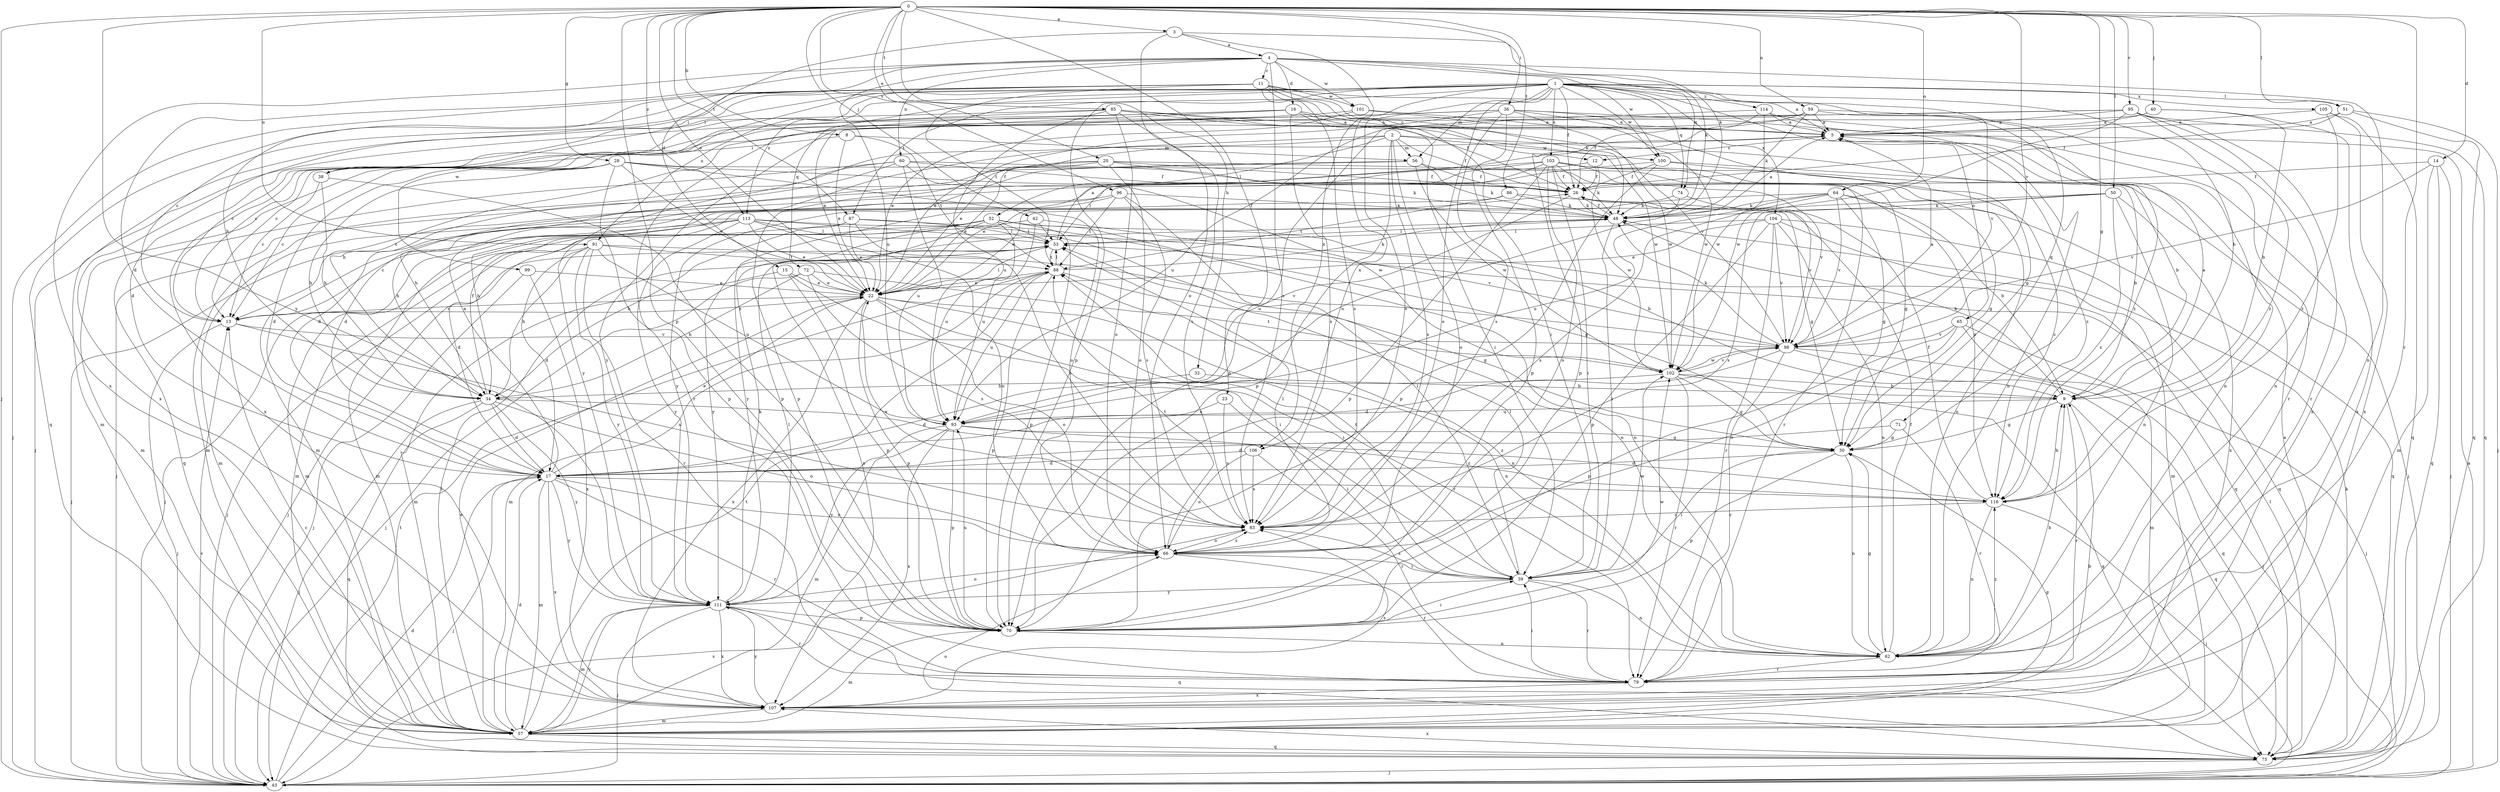 strict digraph  {
0;
1;
2;
3;
4;
5;
8;
9;
11;
12;
13;
14;
15;
16;
17;
20;
22;
23;
26;
28;
30;
32;
34;
36;
38;
39;
40;
42;
43;
48;
50;
51;
52;
53;
56;
57;
59;
60;
62;
64;
65;
66;
70;
71;
72;
74;
75;
79;
83;
85;
86;
87;
88;
91;
93;
95;
96;
98;
99;
100;
101;
102;
103;
104;
105;
106;
107;
111;
113;
114;
116;
0 -> 3  [label=a];
0 -> 8  [label=b];
0 -> 14  [label=d];
0 -> 20  [label=e];
0 -> 22  [label=e];
0 -> 23  [label=f];
0 -> 28  [label=g];
0 -> 30  [label=g];
0 -> 32  [label=h];
0 -> 36  [label=i];
0 -> 40  [label=j];
0 -> 42  [label=j];
0 -> 43  [label=j];
0 -> 50  [label=l];
0 -> 51  [label=l];
0 -> 59  [label=n];
0 -> 64  [label=o];
0 -> 70  [label=p];
0 -> 79  [label=r];
0 -> 85  [label=t];
0 -> 86  [label=t];
0 -> 87  [label=t];
0 -> 91  [label=u];
0 -> 95  [label=v];
0 -> 96  [label=v];
0 -> 98  [label=v];
0 -> 111  [label=y];
0 -> 113  [label=z];
1 -> 9  [label=b];
1 -> 26  [label=f];
1 -> 38  [label=i];
1 -> 51  [label=l];
1 -> 56  [label=m];
1 -> 65  [label=o];
1 -> 66  [label=o];
1 -> 70  [label=p];
1 -> 71  [label=q];
1 -> 72  [label=q];
1 -> 74  [label=q];
1 -> 83  [label=s];
1 -> 87  [label=t];
1 -> 91  [label=u];
1 -> 98  [label=v];
1 -> 99  [label=w];
1 -> 100  [label=w];
1 -> 103  [label=x];
1 -> 104  [label=x];
1 -> 105  [label=x];
1 -> 106  [label=x];
1 -> 113  [label=z];
1 -> 114  [label=z];
2 -> 9  [label=b];
2 -> 22  [label=e];
2 -> 26  [label=f];
2 -> 52  [label=l];
2 -> 56  [label=m];
2 -> 66  [label=o];
2 -> 70  [label=p];
2 -> 83  [label=s];
2 -> 100  [label=w];
2 -> 111  [label=y];
3 -> 4  [label=a];
3 -> 15  [label=d];
3 -> 48  [label=k];
3 -> 66  [label=o];
3 -> 106  [label=x];
4 -> 11  [label=c];
4 -> 16  [label=d];
4 -> 17  [label=d];
4 -> 34  [label=h];
4 -> 48  [label=k];
4 -> 60  [label=n];
4 -> 62  [label=n];
4 -> 74  [label=q];
4 -> 83  [label=s];
4 -> 93  [label=u];
4 -> 100  [label=w];
4 -> 101  [label=w];
4 -> 107  [label=x];
5 -> 12  [label=c];
5 -> 116  [label=z];
8 -> 22  [label=e];
8 -> 38  [label=i];
8 -> 56  [label=m];
8 -> 88  [label=t];
9 -> 5  [label=a];
9 -> 30  [label=g];
9 -> 48  [label=k];
9 -> 75  [label=q];
9 -> 79  [label=r];
9 -> 93  [label=u];
11 -> 5  [label=a];
11 -> 12  [label=c];
11 -> 13  [label=c];
11 -> 38  [label=i];
11 -> 39  [label=i];
11 -> 43  [label=j];
11 -> 48  [label=k];
11 -> 75  [label=q];
11 -> 83  [label=s];
11 -> 88  [label=t];
11 -> 101  [label=w];
11 -> 107  [label=x];
12 -> 26  [label=f];
12 -> 57  [label=m];
12 -> 102  [label=w];
13 -> 22  [label=e];
13 -> 43  [label=j];
13 -> 83  [label=s];
13 -> 98  [label=v];
14 -> 26  [label=f];
14 -> 43  [label=j];
14 -> 57  [label=m];
14 -> 75  [label=q];
14 -> 98  [label=v];
15 -> 22  [label=e];
15 -> 39  [label=i];
15 -> 57  [label=m];
15 -> 70  [label=p];
16 -> 5  [label=a];
16 -> 22  [label=e];
16 -> 39  [label=i];
16 -> 79  [label=r];
16 -> 83  [label=s];
16 -> 98  [label=v];
16 -> 107  [label=x];
17 -> 5  [label=a];
17 -> 22  [label=e];
17 -> 43  [label=j];
17 -> 57  [label=m];
17 -> 66  [label=o];
17 -> 79  [label=r];
17 -> 107  [label=x];
17 -> 111  [label=y];
17 -> 116  [label=z];
20 -> 17  [label=d];
20 -> 22  [label=e];
20 -> 26  [label=f];
20 -> 30  [label=g];
20 -> 48  [label=k];
20 -> 66  [label=o];
20 -> 70  [label=p];
22 -> 13  [label=c];
22 -> 39  [label=i];
22 -> 53  [label=l];
22 -> 62  [label=n];
22 -> 66  [label=o];
22 -> 70  [label=p];
22 -> 79  [label=r];
22 -> 107  [label=x];
23 -> 39  [label=i];
23 -> 83  [label=s];
23 -> 93  [label=u];
26 -> 48  [label=k];
26 -> 93  [label=u];
28 -> 13  [label=c];
28 -> 17  [label=d];
28 -> 22  [label=e];
28 -> 26  [label=f];
28 -> 34  [label=h];
28 -> 57  [label=m];
28 -> 66  [label=o];
28 -> 70  [label=p];
28 -> 116  [label=z];
30 -> 17  [label=d];
30 -> 39  [label=i];
30 -> 62  [label=n];
30 -> 70  [label=p];
32 -> 9  [label=b];
32 -> 17  [label=d];
34 -> 17  [label=d];
34 -> 26  [label=f];
34 -> 43  [label=j];
34 -> 66  [label=o];
34 -> 75  [label=q];
34 -> 111  [label=y];
34 -> 116  [label=z];
36 -> 5  [label=a];
36 -> 13  [label=c];
36 -> 22  [label=e];
36 -> 30  [label=g];
36 -> 62  [label=n];
36 -> 70  [label=p];
36 -> 83  [label=s];
36 -> 102  [label=w];
36 -> 111  [label=y];
38 -> 13  [label=c];
38 -> 34  [label=h];
38 -> 70  [label=p];
39 -> 53  [label=l];
39 -> 62  [label=n];
39 -> 79  [label=r];
39 -> 83  [label=s];
39 -> 88  [label=t];
39 -> 102  [label=w];
39 -> 111  [label=y];
40 -> 5  [label=a];
40 -> 9  [label=b];
40 -> 13  [label=c];
40 -> 107  [label=x];
42 -> 53  [label=l];
42 -> 57  [label=m];
42 -> 93  [label=u];
42 -> 98  [label=v];
43 -> 5  [label=a];
43 -> 13  [label=c];
43 -> 17  [label=d];
43 -> 83  [label=s];
43 -> 88  [label=t];
48 -> 5  [label=a];
48 -> 26  [label=f];
48 -> 39  [label=i];
48 -> 53  [label=l];
50 -> 22  [label=e];
50 -> 48  [label=k];
50 -> 62  [label=n];
50 -> 83  [label=s];
50 -> 107  [label=x];
50 -> 116  [label=z];
51 -> 5  [label=a];
51 -> 26  [label=f];
51 -> 43  [label=j];
51 -> 75  [label=q];
52 -> 17  [label=d];
52 -> 43  [label=j];
52 -> 53  [label=l];
52 -> 62  [label=n];
52 -> 70  [label=p];
52 -> 75  [label=q];
52 -> 93  [label=u];
52 -> 107  [label=x];
52 -> 111  [label=y];
53 -> 5  [label=a];
53 -> 43  [label=j];
53 -> 88  [label=t];
56 -> 26  [label=f];
56 -> 43  [label=j];
56 -> 48  [label=k];
56 -> 102  [label=w];
56 -> 111  [label=y];
57 -> 5  [label=a];
57 -> 9  [label=b];
57 -> 13  [label=c];
57 -> 17  [label=d];
57 -> 22  [label=e];
57 -> 30  [label=g];
57 -> 53  [label=l];
57 -> 75  [label=q];
57 -> 88  [label=t];
57 -> 111  [label=y];
59 -> 5  [label=a];
59 -> 13  [label=c];
59 -> 48  [label=k];
59 -> 70  [label=p];
59 -> 79  [label=r];
59 -> 116  [label=z];
60 -> 17  [label=d];
60 -> 26  [label=f];
60 -> 57  [label=m];
60 -> 75  [label=q];
60 -> 93  [label=u];
60 -> 98  [label=v];
60 -> 102  [label=w];
62 -> 9  [label=b];
62 -> 26  [label=f];
62 -> 30  [label=g];
62 -> 79  [label=r];
62 -> 116  [label=z];
64 -> 9  [label=b];
64 -> 30  [label=g];
64 -> 48  [label=k];
64 -> 75  [label=q];
64 -> 83  [label=s];
64 -> 93  [label=u];
64 -> 98  [label=v];
64 -> 111  [label=y];
65 -> 43  [label=j];
65 -> 57  [label=m];
65 -> 66  [label=o];
65 -> 70  [label=p];
65 -> 98  [label=v];
66 -> 39  [label=i];
66 -> 53  [label=l];
66 -> 79  [label=r];
66 -> 83  [label=s];
66 -> 88  [label=t];
70 -> 39  [label=i];
70 -> 57  [label=m];
70 -> 62  [label=n];
70 -> 93  [label=u];
70 -> 102  [label=w];
71 -> 17  [label=d];
71 -> 30  [label=g];
71 -> 79  [label=r];
72 -> 22  [label=e];
72 -> 34  [label=h];
72 -> 43  [label=j];
72 -> 62  [label=n];
72 -> 83  [label=s];
74 -> 48  [label=k];
74 -> 93  [label=u];
74 -> 98  [label=v];
75 -> 43  [label=j];
75 -> 48  [label=k];
75 -> 53  [label=l];
75 -> 66  [label=o];
75 -> 107  [label=x];
79 -> 39  [label=i];
79 -> 107  [label=x];
83 -> 22  [label=e];
83 -> 66  [label=o];
85 -> 5  [label=a];
85 -> 17  [label=d];
85 -> 26  [label=f];
85 -> 57  [label=m];
85 -> 66  [label=o];
85 -> 83  [label=s];
85 -> 93  [label=u];
85 -> 102  [label=w];
86 -> 30  [label=g];
86 -> 34  [label=h];
86 -> 48  [label=k];
86 -> 88  [label=t];
87 -> 22  [label=e];
87 -> 30  [label=g];
87 -> 34  [label=h];
87 -> 53  [label=l];
87 -> 57  [label=m];
87 -> 83  [label=s];
88 -> 22  [label=e];
88 -> 30  [label=g];
88 -> 48  [label=k];
88 -> 53  [label=l];
88 -> 57  [label=m];
88 -> 70  [label=p];
88 -> 93  [label=u];
91 -> 17  [label=d];
91 -> 34  [label=h];
91 -> 43  [label=j];
91 -> 79  [label=r];
91 -> 88  [label=t];
91 -> 93  [label=u];
91 -> 98  [label=v];
91 -> 111  [label=y];
93 -> 30  [label=g];
93 -> 57  [label=m];
93 -> 70  [label=p];
93 -> 107  [label=x];
93 -> 111  [label=y];
93 -> 116  [label=z];
95 -> 5  [label=a];
95 -> 34  [label=h];
95 -> 62  [label=n];
95 -> 75  [label=q];
95 -> 79  [label=r];
95 -> 93  [label=u];
95 -> 102  [label=w];
95 -> 116  [label=z];
96 -> 34  [label=h];
96 -> 39  [label=i];
96 -> 48  [label=k];
96 -> 57  [label=m];
96 -> 83  [label=s];
96 -> 88  [label=t];
98 -> 5  [label=a];
98 -> 17  [label=d];
98 -> 43  [label=j];
98 -> 48  [label=k];
98 -> 75  [label=q];
98 -> 79  [label=r];
98 -> 102  [label=w];
99 -> 22  [label=e];
99 -> 43  [label=j];
99 -> 107  [label=x];
100 -> 26  [label=f];
100 -> 34  [label=h];
100 -> 43  [label=j];
100 -> 70  [label=p];
100 -> 116  [label=z];
101 -> 5  [label=a];
101 -> 22  [label=e];
101 -> 43  [label=j];
101 -> 102  [label=w];
102 -> 9  [label=b];
102 -> 30  [label=g];
102 -> 34  [label=h];
102 -> 75  [label=q];
102 -> 79  [label=r];
102 -> 88  [label=t];
102 -> 98  [label=v];
103 -> 9  [label=b];
103 -> 13  [label=c];
103 -> 22  [label=e];
103 -> 26  [label=f];
103 -> 30  [label=g];
103 -> 39  [label=i];
103 -> 48  [label=k];
103 -> 53  [label=l];
103 -> 62  [label=n];
103 -> 66  [label=o];
103 -> 70  [label=p];
103 -> 79  [label=r];
104 -> 22  [label=e];
104 -> 53  [label=l];
104 -> 57  [label=m];
104 -> 62  [label=n];
104 -> 70  [label=p];
104 -> 75  [label=q];
104 -> 79  [label=r];
104 -> 98  [label=v];
105 -> 5  [label=a];
105 -> 75  [label=q];
105 -> 107  [label=x];
105 -> 116  [label=z];
106 -> 17  [label=d];
106 -> 66  [label=o];
106 -> 79  [label=r];
106 -> 83  [label=s];
107 -> 57  [label=m];
107 -> 83  [label=s];
107 -> 111  [label=y];
111 -> 43  [label=j];
111 -> 48  [label=k];
111 -> 53  [label=l];
111 -> 57  [label=m];
111 -> 66  [label=o];
111 -> 70  [label=p];
111 -> 75  [label=q];
111 -> 79  [label=r];
111 -> 107  [label=x];
113 -> 9  [label=b];
113 -> 13  [label=c];
113 -> 22  [label=e];
113 -> 43  [label=j];
113 -> 53  [label=l];
113 -> 57  [label=m];
113 -> 62  [label=n];
113 -> 66  [label=o];
113 -> 111  [label=y];
114 -> 5  [label=a];
114 -> 26  [label=f];
114 -> 62  [label=n];
114 -> 70  [label=p];
114 -> 102  [label=w];
114 -> 107  [label=x];
116 -> 9  [label=b];
116 -> 26  [label=f];
116 -> 43  [label=j];
116 -> 62  [label=n];
116 -> 83  [label=s];
}
